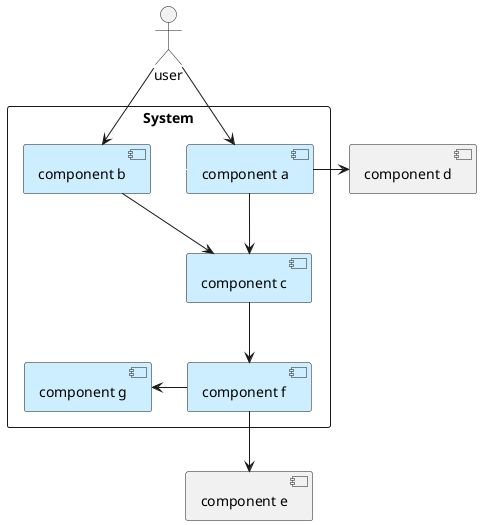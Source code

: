 @startuml demo

actor "user"
rectangle "System" {
    [component a] as a #CEF
    [component b] as b #CEF
    [component c] as c #CEF
    [component f] as f #CEF
    [component g] as g #CEF
}
[component d] as d
[component e] as e

a --> c
b --> c
b -[#hidden]> a
c --> f
a -right-> d
f -left-> g
user -down-> a
user -down-> b
f -down-> e

@enduml



